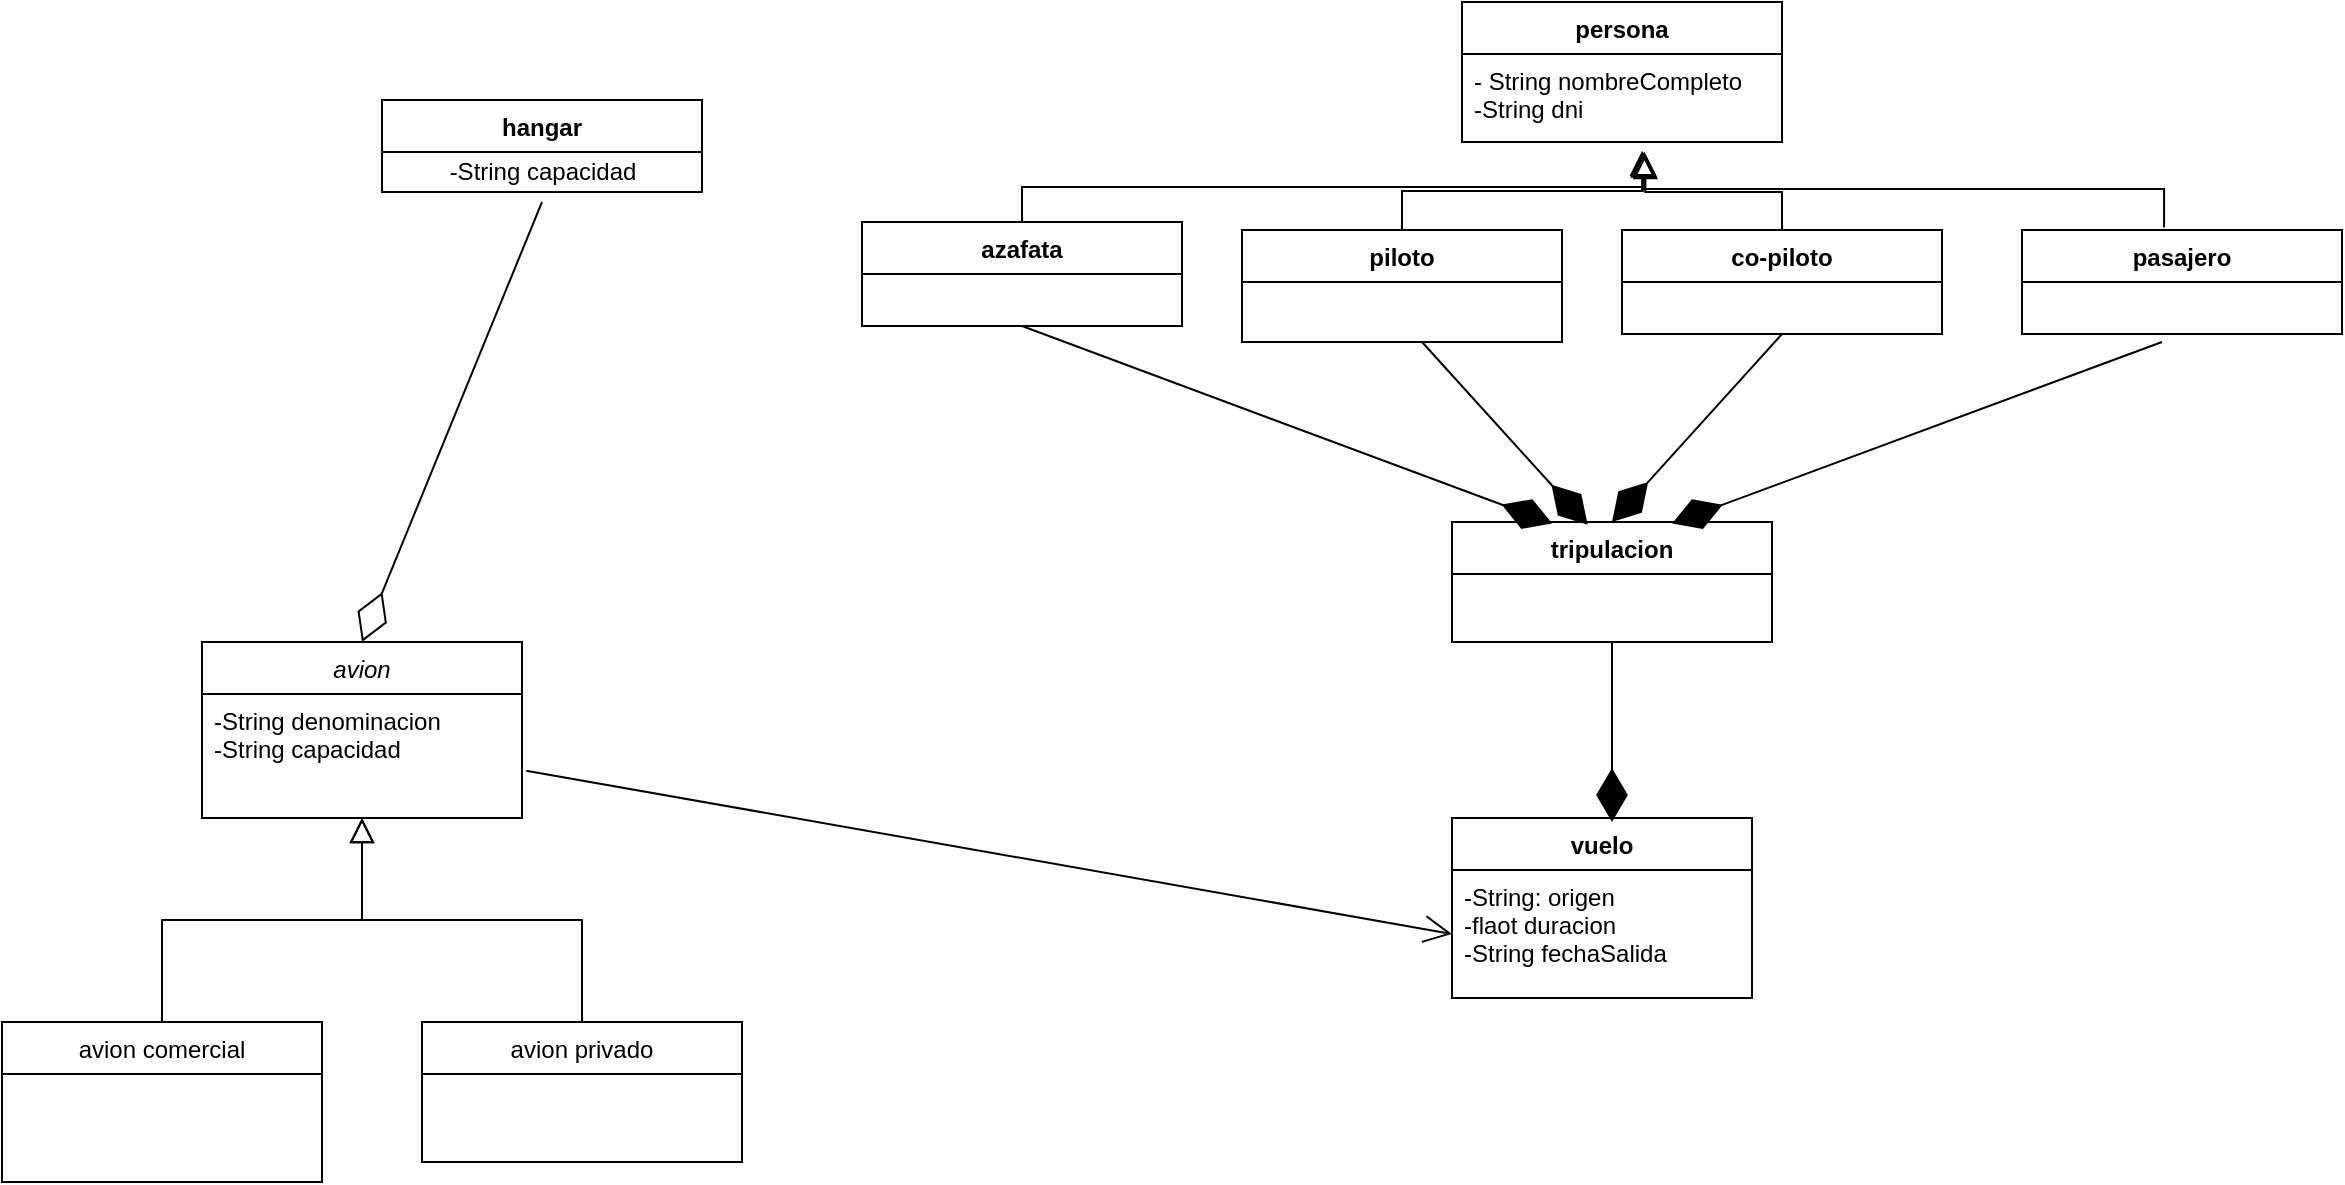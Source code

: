 <mxfile version="16.5.1" type="device"><diagram id="C5RBs43oDa-KdzZeNtuy" name="Page-1"><mxGraphModel dx="2274" dy="933" grid="1" gridSize="10" guides="1" tooltips="1" connect="1" arrows="1" fold="1" page="1" pageScale="1" pageWidth="827" pageHeight="1169" math="0" shadow="0"><root><mxCell id="WIyWlLk6GJQsqaUBKTNV-0"/><mxCell id="WIyWlLk6GJQsqaUBKTNV-1" parent="WIyWlLk6GJQsqaUBKTNV-0"/><mxCell id="zkfFHV4jXpPFQw0GAbJ--0" value="avion" style="swimlane;fontStyle=2;align=center;verticalAlign=top;childLayout=stackLayout;horizontal=1;startSize=26;horizontalStack=0;resizeParent=1;resizeLast=0;collapsible=1;marginBottom=0;rounded=0;shadow=0;strokeWidth=1;" parent="WIyWlLk6GJQsqaUBKTNV-1" vertex="1"><mxGeometry x="-30" y="480" width="160" height="88" as="geometry"><mxRectangle x="230" y="140" width="160" height="26" as="alternateBounds"/></mxGeometry></mxCell><mxCell id="zkfFHV4jXpPFQw0GAbJ--1" value="-String denominacion&#10;-String capacidad" style="text;align=left;verticalAlign=top;spacingLeft=4;spacingRight=4;overflow=hidden;rotatable=0;points=[[0,0.5],[1,0.5]];portConstraint=eastwest;" parent="zkfFHV4jXpPFQw0GAbJ--0" vertex="1"><mxGeometry y="26" width="160" height="44" as="geometry"/></mxCell><mxCell id="zkfFHV4jXpPFQw0GAbJ--6" value="avion comercial" style="swimlane;fontStyle=0;align=center;verticalAlign=top;childLayout=stackLayout;horizontal=1;startSize=26;horizontalStack=0;resizeParent=1;resizeLast=0;collapsible=1;marginBottom=0;rounded=0;shadow=0;strokeWidth=1;" parent="WIyWlLk6GJQsqaUBKTNV-1" vertex="1"><mxGeometry x="-130" y="670" width="160" height="80" as="geometry"><mxRectangle x="130" y="380" width="160" height="26" as="alternateBounds"/></mxGeometry></mxCell><mxCell id="zkfFHV4jXpPFQw0GAbJ--12" value="" style="endArrow=block;endSize=10;endFill=0;shadow=0;strokeWidth=1;rounded=0;edgeStyle=elbowEdgeStyle;elbow=vertical;" parent="WIyWlLk6GJQsqaUBKTNV-1" source="zkfFHV4jXpPFQw0GAbJ--6" target="zkfFHV4jXpPFQw0GAbJ--0" edge="1"><mxGeometry width="160" relative="1" as="geometry"><mxPoint x="-50" y="513" as="sourcePoint"/><mxPoint x="-50" y="513" as="targetPoint"/></mxGeometry></mxCell><mxCell id="zkfFHV4jXpPFQw0GAbJ--13" value="avion privado" style="swimlane;fontStyle=0;align=center;verticalAlign=top;childLayout=stackLayout;horizontal=1;startSize=26;horizontalStack=0;resizeParent=1;resizeLast=0;collapsible=1;marginBottom=0;rounded=0;shadow=0;strokeWidth=1;" parent="WIyWlLk6GJQsqaUBKTNV-1" vertex="1"><mxGeometry x="80" y="670" width="160" height="70" as="geometry"><mxRectangle x="340" y="380" width="170" height="26" as="alternateBounds"/></mxGeometry></mxCell><mxCell id="zkfFHV4jXpPFQw0GAbJ--16" value="" style="endArrow=block;endSize=10;endFill=0;shadow=0;strokeWidth=1;rounded=0;edgeStyle=elbowEdgeStyle;elbow=vertical;" parent="WIyWlLk6GJQsqaUBKTNV-1" source="zkfFHV4jXpPFQw0GAbJ--13" target="zkfFHV4jXpPFQw0GAbJ--0" edge="1"><mxGeometry width="160" relative="1" as="geometry"><mxPoint x="-40" y="683" as="sourcePoint"/><mxPoint x="60" y="581" as="targetPoint"/></mxGeometry></mxCell><mxCell id="Le9y96ReaRF8szZtuz5X-0" value="persona" style="swimlane;fontStyle=1;align=center;verticalAlign=top;childLayout=stackLayout;horizontal=1;startSize=26;horizontalStack=0;resizeParent=1;resizeParentMax=0;resizeLast=0;collapsible=1;marginBottom=0;" vertex="1" parent="WIyWlLk6GJQsqaUBKTNV-1"><mxGeometry x="600" y="160" width="160" height="70" as="geometry"/></mxCell><mxCell id="Le9y96ReaRF8szZtuz5X-1" value="- String nombreCompleto&#10;-String dni" style="text;strokeColor=none;fillColor=none;align=left;verticalAlign=top;spacingLeft=4;spacingRight=4;overflow=hidden;rotatable=0;points=[[0,0.5],[1,0.5]];portConstraint=eastwest;" vertex="1" parent="Le9y96ReaRF8szZtuz5X-0"><mxGeometry y="26" width="160" height="44" as="geometry"/></mxCell><mxCell id="Le9y96ReaRF8szZtuz5X-4" value="azafata" style="swimlane;fontStyle=1;align=center;verticalAlign=top;childLayout=stackLayout;horizontal=1;startSize=26;horizontalStack=0;resizeParent=1;resizeParentMax=0;resizeLast=0;collapsible=1;marginBottom=0;" vertex="1" parent="WIyWlLk6GJQsqaUBKTNV-1"><mxGeometry x="300" y="270" width="160" height="52" as="geometry"/></mxCell><mxCell id="Le9y96ReaRF8szZtuz5X-8" value="piloto" style="swimlane;fontStyle=1;align=center;verticalAlign=top;childLayout=stackLayout;horizontal=1;startSize=26;horizontalStack=0;resizeParent=1;resizeParentMax=0;resizeLast=0;collapsible=1;marginBottom=0;" vertex="1" parent="WIyWlLk6GJQsqaUBKTNV-1"><mxGeometry x="490" y="274" width="160" height="56" as="geometry"/></mxCell><mxCell id="Le9y96ReaRF8szZtuz5X-12" value="co-piloto" style="swimlane;fontStyle=1;align=center;verticalAlign=top;childLayout=stackLayout;horizontal=1;startSize=26;horizontalStack=0;resizeParent=1;resizeParentMax=0;resizeLast=0;collapsible=1;marginBottom=0;" vertex="1" parent="WIyWlLk6GJQsqaUBKTNV-1"><mxGeometry x="680" y="274" width="160" height="52" as="geometry"/></mxCell><mxCell id="Le9y96ReaRF8szZtuz5X-16" value="pasajero" style="swimlane;fontStyle=1;align=center;verticalAlign=top;childLayout=stackLayout;horizontal=1;startSize=26;horizontalStack=0;resizeParent=1;resizeParentMax=0;resizeLast=0;collapsible=1;marginBottom=0;" vertex="1" parent="WIyWlLk6GJQsqaUBKTNV-1"><mxGeometry x="880" y="274" width="160" height="52" as="geometry"/></mxCell><mxCell id="Le9y96ReaRF8szZtuz5X-20" value="vuelo" style="swimlane;fontStyle=1;align=center;verticalAlign=top;childLayout=stackLayout;horizontal=1;startSize=26;horizontalStack=0;resizeParent=1;resizeParentMax=0;resizeLast=0;collapsible=1;marginBottom=0;" vertex="1" parent="WIyWlLk6GJQsqaUBKTNV-1"><mxGeometry x="595" y="568" width="150" height="90" as="geometry"/></mxCell><mxCell id="Le9y96ReaRF8szZtuz5X-21" value="-String: origen&#10;-flaot duracion&#10;-String fechaSalida" style="text;strokeColor=none;fillColor=none;align=left;verticalAlign=top;spacingLeft=4;spacingRight=4;overflow=hidden;rotatable=0;points=[[0,0.5],[1,0.5]];portConstraint=eastwest;" vertex="1" parent="Le9y96ReaRF8szZtuz5X-20"><mxGeometry y="26" width="150" height="64" as="geometry"/></mxCell><mxCell id="Le9y96ReaRF8szZtuz5X-25" value="" style="endArrow=block;endSize=10;endFill=0;shadow=0;strokeWidth=1;rounded=0;edgeStyle=elbowEdgeStyle;elbow=vertical;entryX=0.57;entryY=1.031;entryDx=0;entryDy=0;entryPerimeter=0;exitX=0.5;exitY=0;exitDx=0;exitDy=0;" edge="1" parent="WIyWlLk6GJQsqaUBKTNV-1" source="Le9y96ReaRF8szZtuz5X-4"><mxGeometry width="160" relative="1" as="geometry"><mxPoint x="220" y="370" as="sourcePoint"/><mxPoint x="691.2" y="234.806" as="targetPoint"/></mxGeometry></mxCell><mxCell id="Le9y96ReaRF8szZtuz5X-29" value="" style="endArrow=block;endSize=10;endFill=0;shadow=0;strokeWidth=1;rounded=0;edgeStyle=elbowEdgeStyle;elbow=vertical;exitX=0.5;exitY=0;exitDx=0;exitDy=0;entryX=0.565;entryY=1.046;entryDx=0;entryDy=0;entryPerimeter=0;" edge="1" parent="WIyWlLk6GJQsqaUBKTNV-1" source="Le9y96ReaRF8szZtuz5X-8"><mxGeometry width="160" relative="1" as="geometry"><mxPoint x="390" y="280" as="sourcePoint"/><mxPoint x="690.4" y="235.196" as="targetPoint"/><Array as="points"/></mxGeometry></mxCell><mxCell id="Le9y96ReaRF8szZtuz5X-30" value="" style="endArrow=block;endSize=10;endFill=0;shadow=0;strokeWidth=1;rounded=0;edgeStyle=elbowEdgeStyle;elbow=vertical;exitX=0.5;exitY=0;exitDx=0;exitDy=0;entryX=0.573;entryY=1.077;entryDx=0;entryDy=0;entryPerimeter=0;" edge="1" parent="WIyWlLk6GJQsqaUBKTNV-1" source="Le9y96ReaRF8szZtuz5X-12"><mxGeometry width="160" relative="1" as="geometry"><mxPoint x="580" y="284" as="sourcePoint"/><mxPoint x="691.68" y="236.002" as="targetPoint"/><Array as="points"/></mxGeometry></mxCell><mxCell id="Le9y96ReaRF8szZtuz5X-31" value="" style="endArrow=block;endSize=10;endFill=0;shadow=0;strokeWidth=1;rounded=0;edgeStyle=elbowEdgeStyle;elbow=vertical;exitX=0.444;exitY=-0.023;exitDx=0;exitDy=0;entryX=0.563;entryY=1.015;entryDx=0;entryDy=0;entryPerimeter=0;exitPerimeter=0;" edge="1" parent="WIyWlLk6GJQsqaUBKTNV-1" source="Le9y96ReaRF8szZtuz5X-16"><mxGeometry width="160" relative="1" as="geometry"><mxPoint x="590" y="294" as="sourcePoint"/><mxPoint x="690.08" y="234.39" as="targetPoint"/><Array as="points"/></mxGeometry></mxCell><mxCell id="Le9y96ReaRF8szZtuz5X-33" value="tripulacion" style="swimlane;fontStyle=1;align=center;verticalAlign=top;childLayout=stackLayout;horizontal=1;startSize=26;horizontalStack=0;resizeParent=1;resizeParentMax=0;resizeLast=0;collapsible=1;marginBottom=0;" vertex="1" parent="WIyWlLk6GJQsqaUBKTNV-1"><mxGeometry x="595" y="420" width="160" height="60" as="geometry"/></mxCell><mxCell id="Le9y96ReaRF8szZtuz5X-38" value="" style="endArrow=diamondThin;endFill=1;endSize=24;html=1;rounded=0;entryX=0.424;entryY=0.023;entryDx=0;entryDy=0;entryPerimeter=0;" edge="1" parent="WIyWlLk6GJQsqaUBKTNV-1" target="Le9y96ReaRF8szZtuz5X-33"><mxGeometry width="160" relative="1" as="geometry"><mxPoint x="580" y="330" as="sourcePoint"/><mxPoint x="400.88" y="372.188" as="targetPoint"/></mxGeometry></mxCell><mxCell id="Le9y96ReaRF8szZtuz5X-37" value="" style="endArrow=diamondThin;endFill=1;endSize=24;html=1;rounded=0;exitX=0.5;exitY=1;exitDx=0;exitDy=0;entryX=0.313;entryY=0.012;entryDx=0;entryDy=0;entryPerimeter=0;" edge="1" parent="WIyWlLk6GJQsqaUBKTNV-1" source="Le9y96ReaRF8szZtuz5X-4" target="Le9y96ReaRF8szZtuz5X-33"><mxGeometry width="160" relative="1" as="geometry"><mxPoint x="429.6" y="357.482" as="sourcePoint"/><mxPoint x="640" y="490" as="targetPoint"/></mxGeometry></mxCell><mxCell id="Le9y96ReaRF8szZtuz5X-39" value="" style="endArrow=diamondThin;endFill=1;endSize=24;html=1;rounded=0;entryX=0.5;entryY=0;entryDx=0;entryDy=0;exitX=0.5;exitY=1;exitDx=0;exitDy=0;" edge="1" parent="WIyWlLk6GJQsqaUBKTNV-1" source="Le9y96ReaRF8szZtuz5X-12" target="Le9y96ReaRF8szZtuz5X-33"><mxGeometry width="160" relative="1" as="geometry"><mxPoint x="695.52" y="363.354" as="sourcePoint"/><mxPoint x="580.8" y="373.354" as="targetPoint"/></mxGeometry></mxCell><mxCell id="Le9y96ReaRF8szZtuz5X-40" value="" style="endArrow=diamondThin;endFill=1;endSize=24;html=1;rounded=0;entryX=0.688;entryY=0.012;entryDx=0;entryDy=0;entryPerimeter=0;" edge="1" parent="WIyWlLk6GJQsqaUBKTNV-1" target="Le9y96ReaRF8szZtuz5X-33"><mxGeometry width="160" relative="1" as="geometry"><mxPoint x="950" y="330" as="sourcePoint"/><mxPoint x="760.88" y="373.354" as="targetPoint"/></mxGeometry></mxCell><mxCell id="Le9y96ReaRF8szZtuz5X-41" value="" style="endArrow=diamondThin;endFill=1;endSize=24;html=1;rounded=0;exitX=0.5;exitY=1;exitDx=0;exitDy=0;" edge="1" parent="WIyWlLk6GJQsqaUBKTNV-1" source="Le9y96ReaRF8szZtuz5X-33"><mxGeometry width="160" relative="1" as="geometry"><mxPoint x="680" y="560" as="sourcePoint"/><mxPoint x="675" y="570" as="targetPoint"/></mxGeometry></mxCell><mxCell id="Le9y96ReaRF8szZtuz5X-43" value="" style="endArrow=open;endFill=1;endSize=12;html=1;rounded=0;exitX=1.013;exitY=0.871;exitDx=0;exitDy=0;exitPerimeter=0;entryX=0;entryY=0.5;entryDx=0;entryDy=0;" edge="1" parent="WIyWlLk6GJQsqaUBKTNV-1" source="zkfFHV4jXpPFQw0GAbJ--1" target="Le9y96ReaRF8szZtuz5X-21"><mxGeometry width="160" relative="1" as="geometry"><mxPoint x="320" y="450" as="sourcePoint"/><mxPoint x="480" y="450" as="targetPoint"/></mxGeometry></mxCell><mxCell id="Le9y96ReaRF8szZtuz5X-44" value="" style="endArrow=diamondThin;endFill=0;endSize=24;html=1;rounded=0;entryX=0.5;entryY=0;entryDx=0;entryDy=0;exitX=0.5;exitY=1.25;exitDx=0;exitDy=0;exitPerimeter=0;" edge="1" parent="WIyWlLk6GJQsqaUBKTNV-1" source="Le9y96ReaRF8szZtuz5X-50" target="zkfFHV4jXpPFQw0GAbJ--0"><mxGeometry width="160" relative="1" as="geometry"><mxPoint x="130" y="270" as="sourcePoint"/><mxPoint x="400" y="440" as="targetPoint"/></mxGeometry></mxCell><mxCell id="Le9y96ReaRF8szZtuz5X-45" value="hangar" style="swimlane;fontStyle=1;align=center;verticalAlign=top;childLayout=stackLayout;horizontal=1;startSize=26;horizontalStack=0;resizeParent=1;resizeParentMax=0;resizeLast=0;collapsible=1;marginBottom=0;" vertex="1" parent="WIyWlLk6GJQsqaUBKTNV-1"><mxGeometry x="60" y="209" width="160" height="46" as="geometry"/></mxCell><mxCell id="Le9y96ReaRF8szZtuz5X-50" value="-String capacidad" style="text;html=1;align=center;verticalAlign=middle;resizable=0;points=[];autosize=1;strokeColor=none;fillColor=none;" vertex="1" parent="Le9y96ReaRF8szZtuz5X-45"><mxGeometry y="26" width="160" height="20" as="geometry"/></mxCell></root></mxGraphModel></diagram></mxfile>